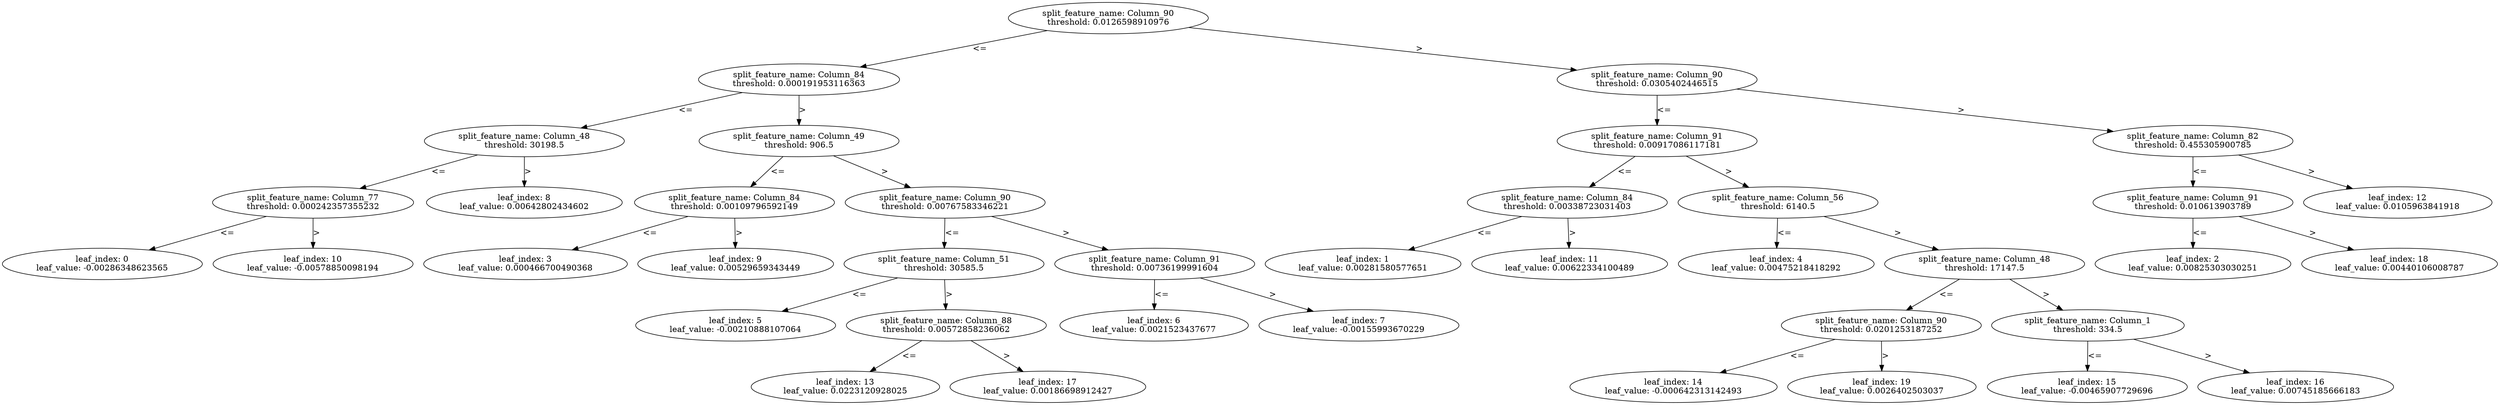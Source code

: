 digraph Tree35 {
	split0 [label="split_feature_name: Column_90\nthreshold: 0.0126598910976"]
	split2 [label="split_feature_name: Column_84\nthreshold: 0.000191953116363"]
	split7 [label="split_feature_name: Column_48\nthreshold: 30198.5"]
	split9 [label="split_feature_name: Column_77\nthreshold: 0.000242357355232"]
	leaf0 [label="leaf_index: 0\nleaf_value: -0.00286348623565"]
	split9 -> leaf0 [label="<="]
	leaf10 [label="leaf_index: 10\nleaf_value: -0.00578850098194"]
	split9 -> leaf10 [label=">"]
	split7 -> split9 [label="<="]
	leaf8 [label="leaf_index: 8\nleaf_value: 0.00642802434602"]
	split7 -> leaf8 [label=">"]
	split2 -> split7 [label="<="]
	split4 [label="split_feature_name: Column_49\nthreshold: 906.5"]
	split8 [label="split_feature_name: Column_84\nthreshold: 0.00109796592149"]
	leaf3 [label="leaf_index: 3\nleaf_value: 0.000466700490368"]
	split8 -> leaf3 [label="<="]
	leaf9 [label="leaf_index: 9\nleaf_value: 0.00529659343449"]
	split8 -> leaf9 [label=">"]
	split4 -> split8 [label="<="]
	split5 [label="split_feature_name: Column_90\nthreshold: 0.00767583346221"]
	split12 [label="split_feature_name: Column_51\nthreshold: 30585.5"]
	leaf5 [label="leaf_index: 5\nleaf_value: -0.00210888107064"]
	split12 -> leaf5 [label="<="]
	split16 [label="split_feature_name: Column_88\nthreshold: 0.00572858236062"]
	leaf13 [label="leaf_index: 13\nleaf_value: 0.0223120928025"]
	split16 -> leaf13 [label="<="]
	leaf17 [label="leaf_index: 17\nleaf_value: 0.00186698912427"]
	split16 -> leaf17 [label=">"]
	split12 -> split16 [label=">"]
	split5 -> split12 [label="<="]
	split6 [label="split_feature_name: Column_91\nthreshold: 0.00736199991604"]
	leaf6 [label="leaf_index: 6\nleaf_value: 0.0021523437677"]
	split6 -> leaf6 [label="<="]
	leaf7 [label="leaf_index: 7\nleaf_value: -0.00155993670229"]
	split6 -> leaf7 [label=">"]
	split5 -> split6 [label=">"]
	split4 -> split5 [label=">"]
	split2 -> split4 [label=">"]
	split0 -> split2 [label="<="]
	split1 [label="split_feature_name: Column_90\nthreshold: 0.0305402446515"]
	split3 [label="split_feature_name: Column_91\nthreshold: 0.00917086117181"]
	split10 [label="split_feature_name: Column_84\nthreshold: 0.00338723031403"]
	leaf1 [label="leaf_index: 1\nleaf_value: 0.00281580577651"]
	split10 -> leaf1 [label="<="]
	leaf11 [label="leaf_index: 11\nleaf_value: 0.00622334100489"]
	split10 -> leaf11 [label=">"]
	split3 -> split10 [label="<="]
	split13 [label="split_feature_name: Column_56\nthreshold: 6140.5"]
	leaf4 [label="leaf_index: 4\nleaf_value: 0.00475218418292"]
	split13 -> leaf4 [label="<="]
	split14 [label="split_feature_name: Column_48\nthreshold: 17147.5"]
	split18 [label="split_feature_name: Column_90\nthreshold: 0.0201253187252"]
	leaf14 [label="leaf_index: 14\nleaf_value: -0.000642313142493"]
	split18 -> leaf14 [label="<="]
	leaf19 [label="leaf_index: 19\nleaf_value: 0.0026402503037"]
	split18 -> leaf19 [label=">"]
	split14 -> split18 [label="<="]
	split15 [label="split_feature_name: Column_1\nthreshold: 334.5"]
	leaf15 [label="leaf_index: 15\nleaf_value: -0.00465907729696"]
	split15 -> leaf15 [label="<="]
	leaf16 [label="leaf_index: 16\nleaf_value: 0.00745185666183"]
	split15 -> leaf16 [label=">"]
	split14 -> split15 [label=">"]
	split13 -> split14 [label=">"]
	split3 -> split13 [label=">"]
	split1 -> split3 [label="<="]
	split11 [label="split_feature_name: Column_82\nthreshold: 0.455305900785"]
	split17 [label="split_feature_name: Column_91\nthreshold: 0.010613903789"]
	leaf2 [label="leaf_index: 2\nleaf_value: 0.00825303030251"]
	split17 -> leaf2 [label="<="]
	leaf18 [label="leaf_index: 18\nleaf_value: 0.00440106008787"]
	split17 -> leaf18 [label=">"]
	split11 -> split17 [label="<="]
	leaf12 [label="leaf_index: 12\nleaf_value: 0.0105963841918"]
	split11 -> leaf12 [label=">"]
	split1 -> split11 [label=">"]
	split0 -> split1 [label=">"]
}
